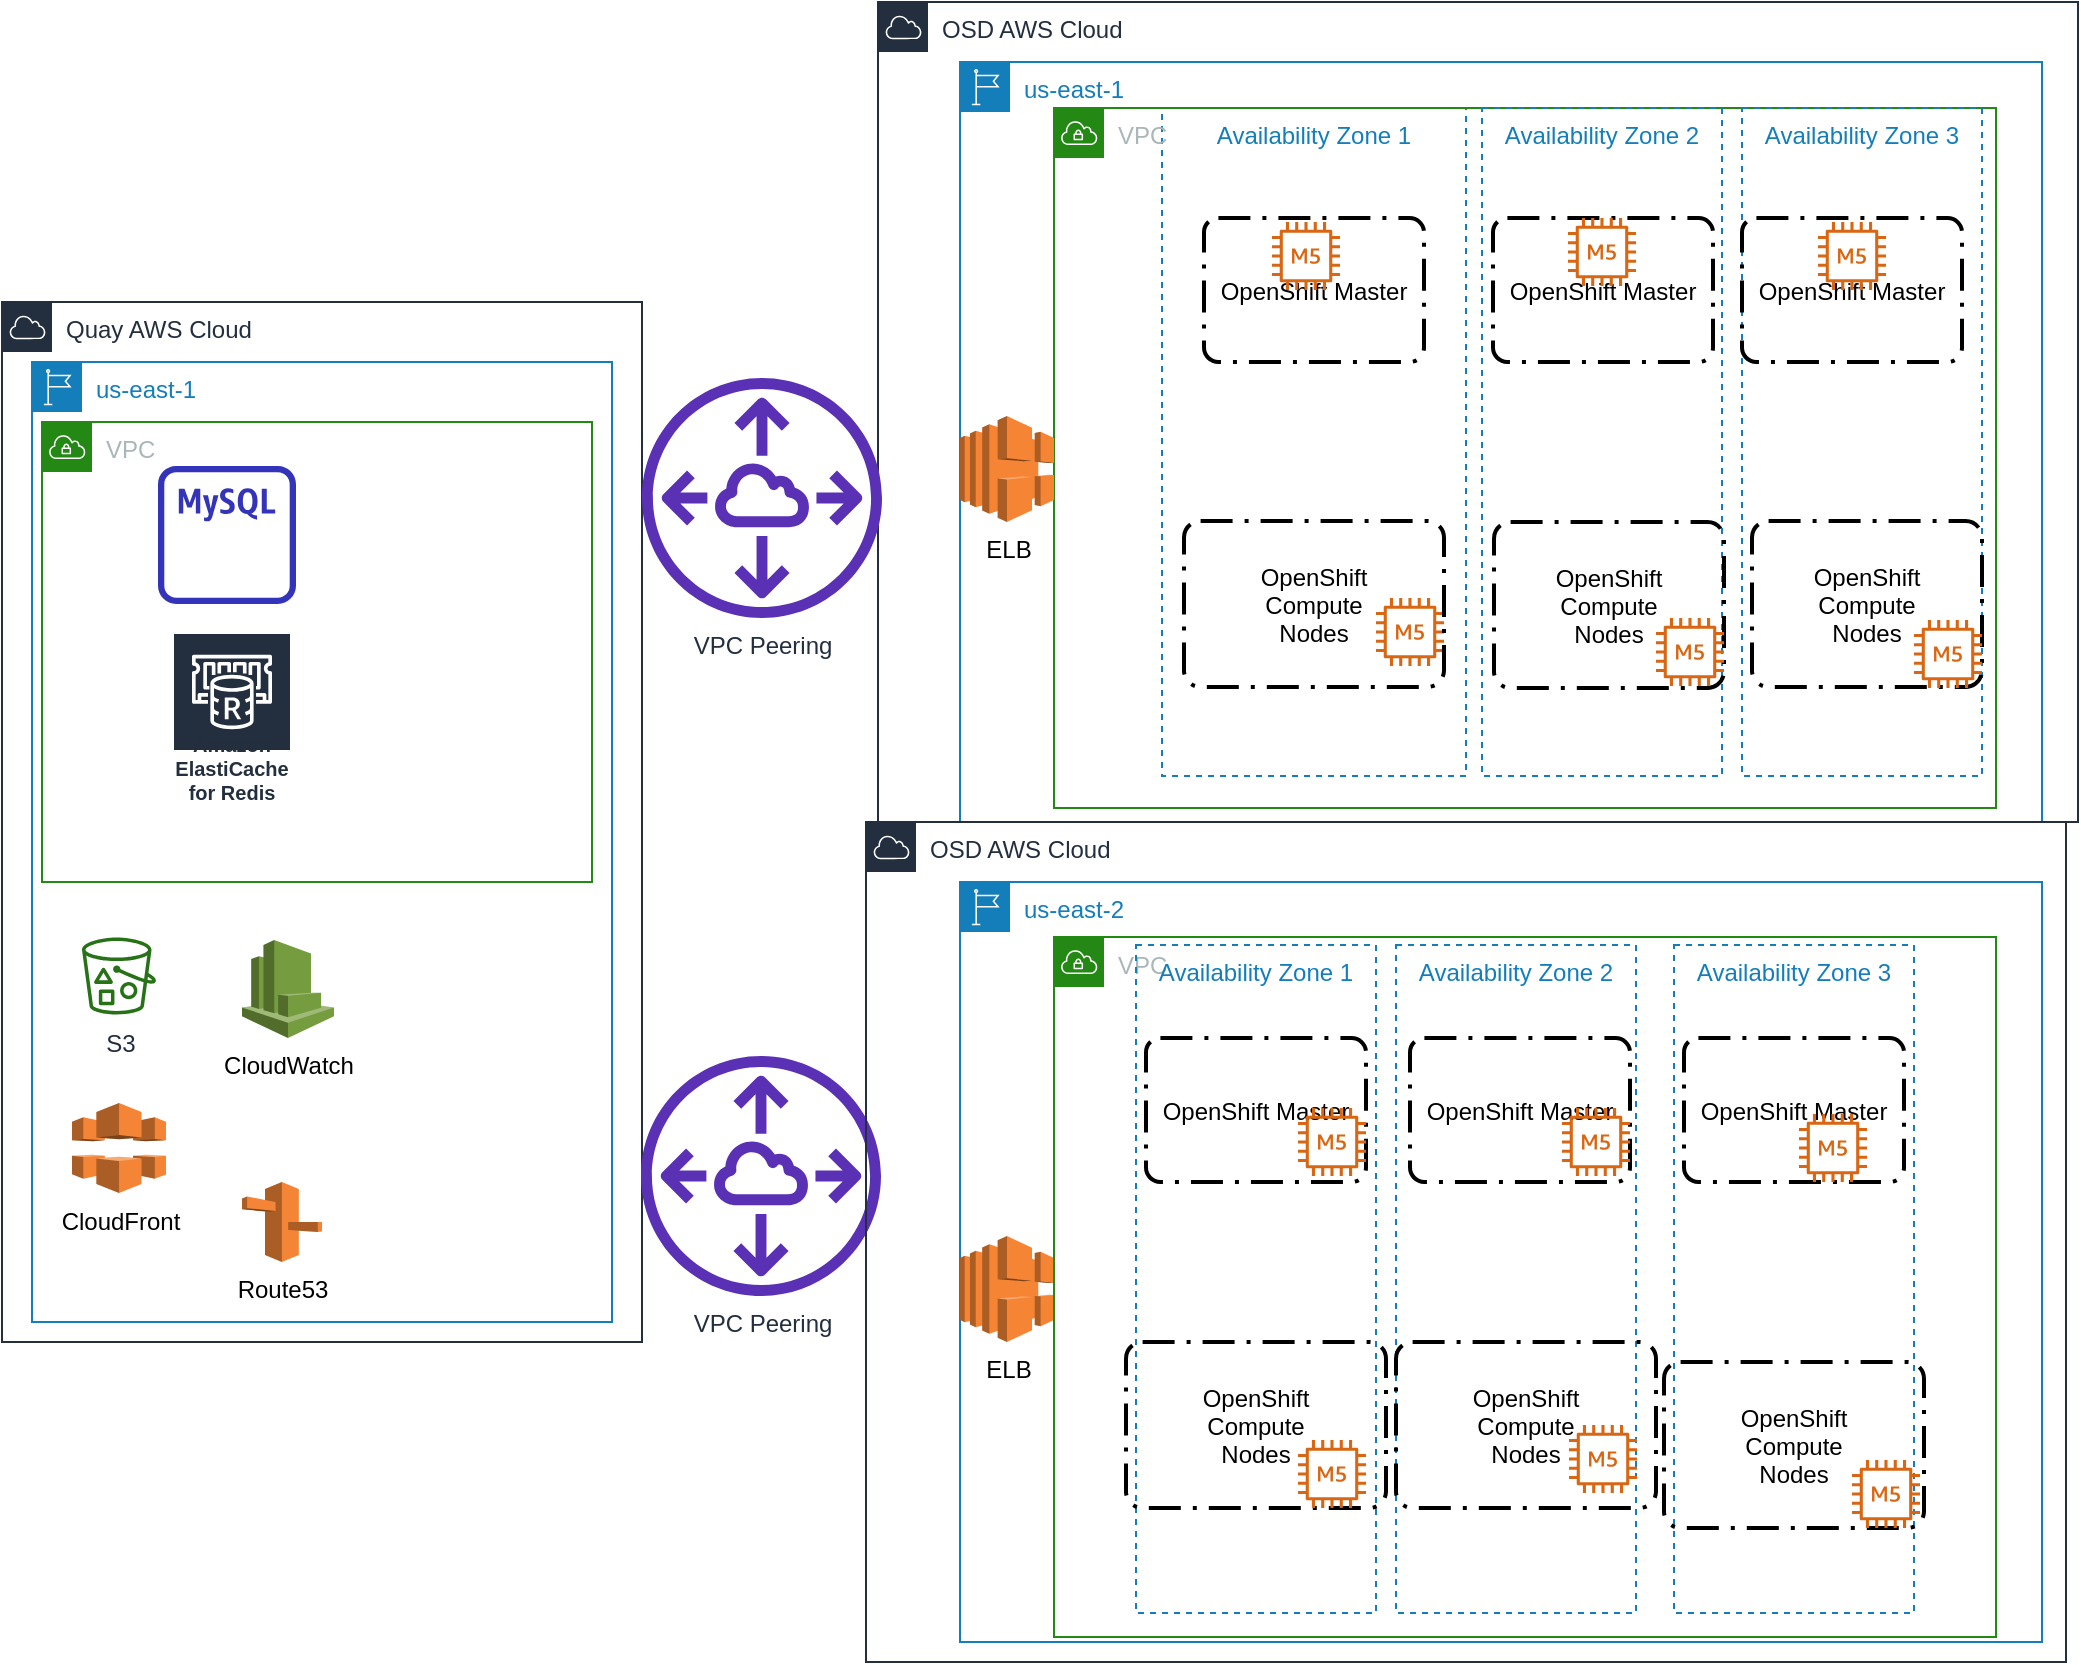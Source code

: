 <mxfile version="12.6.5" type="device"><diagram id="3o6IlP-dBtJPBpAntgww" name="Page-1"><mxGraphModel dx="1186" dy="679" grid="1" gridSize="10" guides="1" tooltips="1" connect="1" arrows="1" fold="1" page="1" pageScale="1" pageWidth="1100" pageHeight="850" math="0" shadow="0"><root><mxCell id="0"/><mxCell id="1" parent="0"/><mxCell id="dW72ZK1DCj__Xbf0kTAf-1" value="Quay AWS Cloud" style="points=[[0,0],[0.25,0],[0.5,0],[0.75,0],[1,0],[1,0.25],[1,0.5],[1,0.75],[1,1],[0.75,1],[0.5,1],[0.25,1],[0,1],[0,0.75],[0,0.5],[0,0.25]];outlineConnect=0;gradientColor=none;html=1;whiteSpace=wrap;fontSize=12;fontStyle=0;shape=mxgraph.aws4.group;grIcon=mxgraph.aws4.group_aws_cloud;strokeColor=#232F3E;fillColor=none;verticalAlign=top;align=left;spacingLeft=30;fontColor=#232F3E;dashed=0;" parent="1" vertex="1"><mxGeometry x="40" y="160" width="320" height="520" as="geometry"/></mxCell><mxCell id="dW72ZK1DCj__Xbf0kTAf-2" value="OSD AWS Cloud" style="points=[[0,0],[0.25,0],[0.5,0],[0.75,0],[1,0],[1,0.25],[1,0.5],[1,0.75],[1,1],[0.75,1],[0.5,1],[0.25,1],[0,1],[0,0.75],[0,0.5],[0,0.25]];outlineConnect=0;gradientColor=none;html=1;whiteSpace=wrap;fontSize=12;fontStyle=0;shape=mxgraph.aws4.group;grIcon=mxgraph.aws4.group_aws_cloud;strokeColor=#232F3E;fillColor=none;verticalAlign=top;align=left;spacingLeft=30;fontColor=#232F3E;dashed=0;" parent="1" vertex="1"><mxGeometry x="478" y="10" width="600" height="410" as="geometry"/></mxCell><mxCell id="dW72ZK1DCj__Xbf0kTAf-3" value="us-east-1" style="points=[[0,0],[0.25,0],[0.5,0],[0.75,0],[1,0],[1,0.25],[1,0.5],[1,0.75],[1,1],[0.75,1],[0.5,1],[0.25,1],[0,1],[0,0.75],[0,0.5],[0,0.25]];outlineConnect=0;gradientColor=none;html=1;whiteSpace=wrap;fontSize=12;fontStyle=0;shape=mxgraph.aws4.group;grIcon=mxgraph.aws4.group_region;strokeColor=#147EBA;fillColor=none;verticalAlign=top;align=left;spacingLeft=30;fontColor=#147EBA;dashed=0;" parent="1" vertex="1"><mxGeometry x="519" y="40" width="541" height="380" as="geometry"/></mxCell><mxCell id="dW72ZK1DCj__Xbf0kTAf-4" value="Availability Zone 1" style="fillColor=none;strokeColor=#147EBA;dashed=1;verticalAlign=top;fontStyle=0;fontColor=#147EBA;" parent="1" vertex="1"><mxGeometry x="620" y="63" width="152" height="334" as="geometry"/></mxCell><mxCell id="dW72ZK1DCj__Xbf0kTAf-5" value="VPC" style="points=[[0,0],[0.25,0],[0.5,0],[0.75,0],[1,0],[1,0.25],[1,0.5],[1,0.75],[1,1],[0.75,1],[0.5,1],[0.25,1],[0,1],[0,0.75],[0,0.5],[0,0.25]];outlineConnect=0;gradientColor=none;html=1;whiteSpace=wrap;fontSize=12;fontStyle=0;shape=mxgraph.aws4.group;grIcon=mxgraph.aws4.group_vpc;strokeColor=#248814;fillColor=none;verticalAlign=top;align=left;spacingLeft=30;fontColor=#AAB7B8;dashed=0;" parent="1" vertex="1"><mxGeometry x="566" y="63" width="471" height="350" as="geometry"/></mxCell><mxCell id="dW72ZK1DCj__Xbf0kTAf-7" value="us-east-1" style="points=[[0,0],[0.25,0],[0.5,0],[0.75,0],[1,0],[1,0.25],[1,0.5],[1,0.75],[1,1],[0.75,1],[0.5,1],[0.25,1],[0,1],[0,0.75],[0,0.5],[0,0.25]];outlineConnect=0;gradientColor=none;html=1;whiteSpace=wrap;fontSize=12;fontStyle=0;shape=mxgraph.aws4.group;grIcon=mxgraph.aws4.group_region;strokeColor=#147EBA;fillColor=none;verticalAlign=top;align=left;spacingLeft=30;fontColor=#147EBA;dashed=0;" parent="1" vertex="1"><mxGeometry x="55" y="190" width="290" height="480" as="geometry"/></mxCell><mxCell id="dW72ZK1DCj__Xbf0kTAf-8" value="VPC" style="points=[[0,0],[0.25,0],[0.5,0],[0.75,0],[1,0],[1,0.25],[1,0.5],[1,0.75],[1,1],[0.75,1],[0.5,1],[0.25,1],[0,1],[0,0.75],[0,0.5],[0,0.25]];outlineConnect=0;gradientColor=none;html=1;whiteSpace=wrap;fontSize=12;fontStyle=0;shape=mxgraph.aws4.group;grIcon=mxgraph.aws4.group_vpc;strokeColor=#248814;fillColor=none;verticalAlign=top;align=left;spacingLeft=30;fontColor=#AAB7B8;dashed=0;" parent="1" vertex="1"><mxGeometry x="60" y="220" width="275" height="230" as="geometry"/></mxCell><mxCell id="dW72ZK1DCj__Xbf0kTAf-10" value="VPC Peering" style="outlineConnect=0;fontColor=#232F3E;gradientColor=none;fillColor=#5A30B5;strokeColor=none;dashed=0;verticalLabelPosition=bottom;verticalAlign=top;align=center;html=1;fontSize=12;fontStyle=0;aspect=fixed;pointerEvents=1;shape=mxgraph.aws4.peering;" parent="1" vertex="1"><mxGeometry x="360" y="198" width="120" height="120" as="geometry"/></mxCell><mxCell id="dW72ZK1DCj__Xbf0kTAf-12" value="S3" style="outlineConnect=0;fontColor=#232F3E;gradientColor=none;fillColor=#277116;strokeColor=none;dashed=0;verticalLabelPosition=bottom;verticalAlign=top;align=center;html=1;fontSize=12;fontStyle=0;aspect=fixed;pointerEvents=1;shape=mxgraph.aws4.bucket_with_objects;" parent="1" vertex="1"><mxGeometry x="80" y="477.5" width="37" height="39" as="geometry"/></mxCell><mxCell id="dW72ZK1DCj__Xbf0kTAf-14" value="" style="outlineConnect=0;fontColor=#232F3E;gradientColor=none;fillColor=#3334B9;strokeColor=none;dashed=0;verticalLabelPosition=bottom;verticalAlign=top;align=center;html=1;fontSize=12;fontStyle=0;aspect=fixed;pointerEvents=1;shape=mxgraph.aws4.rds_mysql_instance_alt;" parent="1" vertex="1"><mxGeometry x="118" y="242" width="69" height="69" as="geometry"/></mxCell><mxCell id="dW72ZK1DCj__Xbf0kTAf-15" value="Amazon ElastiCache for Redis" style="outlineConnect=0;fontColor=#232F3E;gradientColor=none;strokeColor=#ffffff;fillColor=#232F3E;dashed=0;verticalLabelPosition=middle;verticalAlign=bottom;align=center;html=1;whiteSpace=wrap;fontSize=10;fontStyle=1;spacing=3;shape=mxgraph.aws4.productIcon;prIcon=mxgraph.aws4.elasticache_for_redis;" parent="1" vertex="1"><mxGeometry x="125" y="325" width="60" height="90" as="geometry"/></mxCell><mxCell id="dW72ZK1DCj__Xbf0kTAf-16" value="CloudFront" style="outlineConnect=0;dashed=0;verticalLabelPosition=bottom;verticalAlign=top;align=center;html=1;shape=mxgraph.aws3.cloudfront;fillColor=#F58536;gradientColor=none;" parent="1" vertex="1"><mxGeometry x="75" y="560.5" width="47" height="45" as="geometry"/></mxCell><mxCell id="dW72ZK1DCj__Xbf0kTAf-17" style="edgeStyle=orthogonalEdgeStyle;rounded=0;orthogonalLoop=1;jettySize=auto;html=1;exitX=0.5;exitY=1;exitDx=0;exitDy=0;" parent="1" source="dW72ZK1DCj__Xbf0kTAf-8" target="dW72ZK1DCj__Xbf0kTAf-8" edge="1"><mxGeometry relative="1" as="geometry"/></mxCell><mxCell id="dW72ZK1DCj__Xbf0kTAf-18" value="CloudWatch" style="outlineConnect=0;dashed=0;verticalLabelPosition=bottom;verticalAlign=top;align=center;html=1;shape=mxgraph.aws3.cloudwatch;fillColor=#759C3E;gradientColor=none;" parent="1" vertex="1"><mxGeometry x="160" y="479" width="46" height="49" as="geometry"/></mxCell><mxCell id="dW72ZK1DCj__Xbf0kTAf-20" value="OpenShift Master" style="rounded=1;arcSize=10;dashed=1;fillColor=none;gradientColor=none;dashPattern=8 3 1 3;strokeWidth=2;" parent="1" vertex="1"><mxGeometry x="641" y="118" width="110" height="72" as="geometry"/></mxCell><mxCell id="dW72ZK1DCj__Xbf0kTAf-28" value="" style="outlineConnect=0;fontColor=#232F3E;gradientColor=none;fillColor=#D86613;strokeColor=none;dashed=0;verticalLabelPosition=bottom;verticalAlign=top;align=center;html=1;fontSize=12;fontStyle=0;aspect=fixed;pointerEvents=1;shape=mxgraph.aws4.m5_instance;" parent="1" vertex="1"><mxGeometry x="727" y="308" width="34" height="34" as="geometry"/></mxCell><mxCell id="dW72ZK1DCj__Xbf0kTAf-30" value="ELB" style="outlineConnect=0;dashed=0;verticalLabelPosition=bottom;verticalAlign=top;align=center;html=1;shape=mxgraph.aws3.elastic_load_balancing;fillColor=#F58534;gradientColor=none;" parent="1" vertex="1"><mxGeometry x="519" y="217" width="47" height="53" as="geometry"/></mxCell><mxCell id="dW72ZK1DCj__Xbf0kTAf-31" value="Route53&lt;br&gt;" style="outlineConnect=0;dashed=0;verticalLabelPosition=bottom;verticalAlign=top;align=center;html=1;shape=mxgraph.aws3.route_53;fillColor=#F58536;gradientColor=none;" parent="1" vertex="1"><mxGeometry x="160" y="600" width="40" height="40" as="geometry"/></mxCell><mxCell id="dW72ZK1DCj__Xbf0kTAf-34" value="Availability Zone 2" style="fillColor=none;strokeColor=#147EBA;dashed=1;verticalAlign=top;fontStyle=0;fontColor=#147EBA;" parent="1" vertex="1"><mxGeometry x="780" y="63" width="120" height="334" as="geometry"/></mxCell><mxCell id="dW72ZK1DCj__Xbf0kTAf-35" value="Availability Zone 3" style="fillColor=none;strokeColor=#147EBA;dashed=1;verticalAlign=top;fontStyle=0;fontColor=#147EBA;" parent="1" vertex="1"><mxGeometry x="910" y="63" width="120" height="334" as="geometry"/></mxCell><mxCell id="dW72ZK1DCj__Xbf0kTAf-36" value="OpenShift Master" style="rounded=1;arcSize=10;dashed=1;fillColor=none;gradientColor=none;dashPattern=8 3 1 3;strokeWidth=2;" parent="1" vertex="1"><mxGeometry x="785.5" y="118" width="110" height="72" as="geometry"/></mxCell><mxCell id="dW72ZK1DCj__Xbf0kTAf-37" value="OpenShift Master" style="rounded=1;arcSize=10;dashed=1;fillColor=none;gradientColor=none;dashPattern=8 3 1 3;strokeWidth=2;" parent="1" vertex="1"><mxGeometry x="910" y="118" width="110" height="72" as="geometry"/></mxCell><mxCell id="dW72ZK1DCj__Xbf0kTAf-38" value="OpenShift &#10;Compute &#10;Nodes" style="rounded=1;arcSize=10;dashed=1;fillColor=none;gradientColor=none;dashPattern=8 3 1 3;strokeWidth=2;" parent="1" vertex="1"><mxGeometry x="631" y="269.5" width="130" height="83" as="geometry"/></mxCell><mxCell id="dW72ZK1DCj__Xbf0kTAf-40" value="OpenShift &#10;Compute &#10;Nodes" style="rounded=1;arcSize=10;dashed=1;fillColor=none;gradientColor=none;dashPattern=8 3 1 3;strokeWidth=2;" parent="1" vertex="1"><mxGeometry x="786" y="270" width="115" height="83" as="geometry"/></mxCell><mxCell id="dW72ZK1DCj__Xbf0kTAf-41" value="OpenShift &#10;Compute &#10;Nodes" style="rounded=1;arcSize=10;dashed=1;fillColor=none;gradientColor=none;dashPattern=8 3 1 3;strokeWidth=2;" parent="1" vertex="1"><mxGeometry x="915" y="269.5" width="115" height="83" as="geometry"/></mxCell><mxCell id="dW72ZK1DCj__Xbf0kTAf-42" value="" style="outlineConnect=0;fontColor=#232F3E;gradientColor=none;fillColor=#D86613;strokeColor=none;dashed=0;verticalLabelPosition=bottom;verticalAlign=top;align=center;html=1;fontSize=12;fontStyle=0;aspect=fixed;pointerEvents=1;shape=mxgraph.aws4.m5_instance;" parent="1" vertex="1"><mxGeometry x="675" y="120" width="34" height="34" as="geometry"/></mxCell><mxCell id="dW72ZK1DCj__Xbf0kTAf-43" value="" style="outlineConnect=0;fontColor=#232F3E;gradientColor=none;fillColor=#D86613;strokeColor=none;dashed=0;verticalLabelPosition=bottom;verticalAlign=top;align=center;html=1;fontSize=12;fontStyle=0;aspect=fixed;pointerEvents=1;shape=mxgraph.aws4.m5_instance;" parent="1" vertex="1"><mxGeometry x="823" y="118" width="34" height="34" as="geometry"/></mxCell><mxCell id="dW72ZK1DCj__Xbf0kTAf-44" value="" style="outlineConnect=0;fontColor=#232F3E;gradientColor=none;fillColor=#D86613;strokeColor=none;dashed=0;verticalLabelPosition=bottom;verticalAlign=top;align=center;html=1;fontSize=12;fontStyle=0;aspect=fixed;pointerEvents=1;shape=mxgraph.aws4.m5_instance;" parent="1" vertex="1"><mxGeometry x="948" y="120" width="34" height="34" as="geometry"/></mxCell><mxCell id="dW72ZK1DCj__Xbf0kTAf-45" value="" style="outlineConnect=0;fontColor=#232F3E;gradientColor=none;fillColor=#D86613;strokeColor=none;dashed=0;verticalLabelPosition=bottom;verticalAlign=top;align=center;html=1;fontSize=12;fontStyle=0;aspect=fixed;pointerEvents=1;shape=mxgraph.aws4.m5_instance;" parent="1" vertex="1"><mxGeometry x="867" y="318" width="34" height="34" as="geometry"/></mxCell><mxCell id="dW72ZK1DCj__Xbf0kTAf-46" value="" style="outlineConnect=0;fontColor=#232F3E;gradientColor=none;fillColor=#D86613;strokeColor=none;dashed=0;verticalLabelPosition=bottom;verticalAlign=top;align=center;html=1;fontSize=12;fontStyle=0;aspect=fixed;pointerEvents=1;shape=mxgraph.aws4.m5_instance;" parent="1" vertex="1"><mxGeometry x="996" y="319" width="34" height="34" as="geometry"/></mxCell><mxCell id="dW72ZK1DCj__Xbf0kTAf-50" value="us-east-2" style="points=[[0,0],[0.25,0],[0.5,0],[0.75,0],[1,0],[1,0.25],[1,0.5],[1,0.75],[1,1],[0.75,1],[0.5,1],[0.25,1],[0,1],[0,0.75],[0,0.5],[0,0.25]];outlineConnect=0;gradientColor=none;html=1;whiteSpace=wrap;fontSize=12;fontStyle=0;shape=mxgraph.aws4.group;grIcon=mxgraph.aws4.group_region;strokeColor=#147EBA;fillColor=none;verticalAlign=top;align=left;spacingLeft=30;fontColor=#147EBA;dashed=0;" parent="1" vertex="1"><mxGeometry x="519" y="450" width="541" height="380" as="geometry"/></mxCell><mxCell id="dW72ZK1DCj__Xbf0kTAf-51" value="ELB" style="outlineConnect=0;dashed=0;verticalLabelPosition=bottom;verticalAlign=top;align=center;html=1;shape=mxgraph.aws3.elastic_load_balancing;fillColor=#F58534;gradientColor=none;" parent="1" vertex="1"><mxGeometry x="519" y="627" width="47" height="53" as="geometry"/></mxCell><mxCell id="dW72ZK1DCj__Xbf0kTAf-52" value="VPC" style="points=[[0,0],[0.25,0],[0.5,0],[0.75,0],[1,0],[1,0.25],[1,0.5],[1,0.75],[1,1],[0.75,1],[0.5,1],[0.25,1],[0,1],[0,0.75],[0,0.5],[0,0.25]];outlineConnect=0;gradientColor=none;html=1;whiteSpace=wrap;fontSize=12;fontStyle=0;shape=mxgraph.aws4.group;grIcon=mxgraph.aws4.group_vpc;strokeColor=#248814;fillColor=none;verticalAlign=top;align=left;spacingLeft=30;fontColor=#AAB7B8;dashed=0;" parent="1" vertex="1"><mxGeometry x="566" y="477.5" width="471" height="350" as="geometry"/></mxCell><mxCell id="dW72ZK1DCj__Xbf0kTAf-53" value="Availability Zone 2" style="fillColor=none;strokeColor=#147EBA;dashed=1;verticalAlign=top;fontStyle=0;fontColor=#147EBA;" parent="1" vertex="1"><mxGeometry x="737" y="481.5" width="120" height="334" as="geometry"/></mxCell><mxCell id="dW72ZK1DCj__Xbf0kTAf-54" value="Availability Zone 3" style="fillColor=none;strokeColor=#147EBA;dashed=1;verticalAlign=top;fontStyle=0;fontColor=#147EBA;" parent="1" vertex="1"><mxGeometry x="876" y="481.5" width="120" height="334" as="geometry"/></mxCell><mxCell id="dW72ZK1DCj__Xbf0kTAf-55" value="Availability Zone 1" style="fillColor=none;strokeColor=#147EBA;dashed=1;verticalAlign=top;fontStyle=0;fontColor=#147EBA;" parent="1" vertex="1"><mxGeometry x="607" y="481.5" width="120" height="334" as="geometry"/></mxCell><mxCell id="dW72ZK1DCj__Xbf0kTAf-56" value="OpenShift Master" style="rounded=1;arcSize=10;dashed=1;fillColor=none;gradientColor=none;dashPattern=8 3 1 3;strokeWidth=2;" parent="1" vertex="1"><mxGeometry x="612" y="528" width="110" height="72" as="geometry"/></mxCell><mxCell id="dW72ZK1DCj__Xbf0kTAf-57" value="OpenShift Master" style="rounded=1;arcSize=10;dashed=1;fillColor=none;gradientColor=none;dashPattern=8 3 1 3;strokeWidth=2;" parent="1" vertex="1"><mxGeometry x="744" y="528" width="110" height="72" as="geometry"/></mxCell><mxCell id="dW72ZK1DCj__Xbf0kTAf-58" value="OpenShift Master" style="rounded=1;arcSize=10;dashed=1;fillColor=none;gradientColor=none;dashPattern=8 3 1 3;strokeWidth=2;" parent="1" vertex="1"><mxGeometry x="881" y="528" width="110" height="72" as="geometry"/></mxCell><mxCell id="dW72ZK1DCj__Xbf0kTAf-59" value="OpenShift &#10;Compute &#10;Nodes" style="rounded=1;arcSize=10;dashed=1;fillColor=none;gradientColor=none;dashPattern=8 3 1 3;strokeWidth=2;" parent="1" vertex="1"><mxGeometry x="602" y="680" width="130" height="83" as="geometry"/></mxCell><mxCell id="dW72ZK1DCj__Xbf0kTAf-60" value="OpenShift &#10;Compute &#10;Nodes" style="rounded=1;arcSize=10;dashed=1;fillColor=none;gradientColor=none;dashPattern=8 3 1 3;strokeWidth=2;" parent="1" vertex="1"><mxGeometry x="737" y="680" width="130" height="83" as="geometry"/></mxCell><mxCell id="dW72ZK1DCj__Xbf0kTAf-61" value="OpenShift &#10;Compute &#10;Nodes" style="rounded=1;arcSize=10;dashed=1;fillColor=none;gradientColor=none;dashPattern=8 3 1 3;strokeWidth=2;" parent="1" vertex="1"><mxGeometry x="871" y="690" width="130" height="83" as="geometry"/></mxCell><mxCell id="dW72ZK1DCj__Xbf0kTAf-62" value="" style="outlineConnect=0;fontColor=#232F3E;gradientColor=none;fillColor=#D86613;strokeColor=none;dashed=0;verticalLabelPosition=bottom;verticalAlign=top;align=center;html=1;fontSize=12;fontStyle=0;aspect=fixed;pointerEvents=1;shape=mxgraph.aws4.m5_instance;" parent="1" vertex="1"><mxGeometry x="688" y="563" width="34" height="34" as="geometry"/></mxCell><mxCell id="dW72ZK1DCj__Xbf0kTAf-63" value="" style="outlineConnect=0;fontColor=#232F3E;gradientColor=none;fillColor=#D86613;strokeColor=none;dashed=0;verticalLabelPosition=bottom;verticalAlign=top;align=center;html=1;fontSize=12;fontStyle=0;aspect=fixed;pointerEvents=1;shape=mxgraph.aws4.m5_instance;" parent="1" vertex="1"><mxGeometry x="820" y="563" width="34" height="34" as="geometry"/></mxCell><mxCell id="dW72ZK1DCj__Xbf0kTAf-64" value="" style="outlineConnect=0;fontColor=#232F3E;gradientColor=none;fillColor=#D86613;strokeColor=none;dashed=0;verticalLabelPosition=bottom;verticalAlign=top;align=center;html=1;fontSize=12;fontStyle=0;aspect=fixed;pointerEvents=1;shape=mxgraph.aws4.m5_instance;" parent="1" vertex="1"><mxGeometry x="938.5" y="566" width="34" height="34" as="geometry"/></mxCell><mxCell id="dW72ZK1DCj__Xbf0kTAf-65" value="" style="outlineConnect=0;fontColor=#232F3E;gradientColor=none;fillColor=#D86613;strokeColor=none;dashed=0;verticalLabelPosition=bottom;verticalAlign=top;align=center;html=1;fontSize=12;fontStyle=0;aspect=fixed;pointerEvents=1;shape=mxgraph.aws4.m5_instance;" parent="1" vertex="1"><mxGeometry x="688" y="729" width="34" height="34" as="geometry"/></mxCell><mxCell id="dW72ZK1DCj__Xbf0kTAf-66" value="" style="outlineConnect=0;fontColor=#232F3E;gradientColor=none;fillColor=#D86613;strokeColor=none;dashed=0;verticalLabelPosition=bottom;verticalAlign=top;align=center;html=1;fontSize=12;fontStyle=0;aspect=fixed;pointerEvents=1;shape=mxgraph.aws4.m5_instance;" parent="1" vertex="1"><mxGeometry x="823.5" y="721.5" width="34" height="34" as="geometry"/></mxCell><mxCell id="dW72ZK1DCj__Xbf0kTAf-67" value="" style="outlineConnect=0;fontColor=#232F3E;gradientColor=none;fillColor=#D86613;strokeColor=none;dashed=0;verticalLabelPosition=bottom;verticalAlign=top;align=center;html=1;fontSize=12;fontStyle=0;aspect=fixed;pointerEvents=1;shape=mxgraph.aws4.m5_instance;" parent="1" vertex="1"><mxGeometry x="965" y="739" width="34" height="34" as="geometry"/></mxCell><mxCell id="dW72ZK1DCj__Xbf0kTAf-68" value="VPC Peering" style="outlineConnect=0;fontColor=#232F3E;gradientColor=none;fillColor=#5A30B5;strokeColor=none;dashed=0;verticalLabelPosition=bottom;verticalAlign=top;align=center;html=1;fontSize=12;fontStyle=0;aspect=fixed;pointerEvents=1;shape=mxgraph.aws4.peering;" parent="1" vertex="1"><mxGeometry x="359.5" y="537" width="120" height="120" as="geometry"/></mxCell><mxCell id="dW72ZK1DCj__Xbf0kTAf-69" value="OSD AWS Cloud" style="points=[[0,0],[0.25,0],[0.5,0],[0.75,0],[1,0],[1,0.25],[1,0.5],[1,0.75],[1,1],[0.75,1],[0.5,1],[0.25,1],[0,1],[0,0.75],[0,0.5],[0,0.25]];outlineConnect=0;gradientColor=none;html=1;whiteSpace=wrap;fontSize=12;fontStyle=0;shape=mxgraph.aws4.group;grIcon=mxgraph.aws4.group_aws_cloud;strokeColor=#232F3E;fillColor=none;verticalAlign=top;align=left;spacingLeft=30;fontColor=#232F3E;dashed=0;" parent="1" vertex="1"><mxGeometry x="472" y="420" width="600" height="420" as="geometry"/></mxCell></root></mxGraphModel></diagram></mxfile>